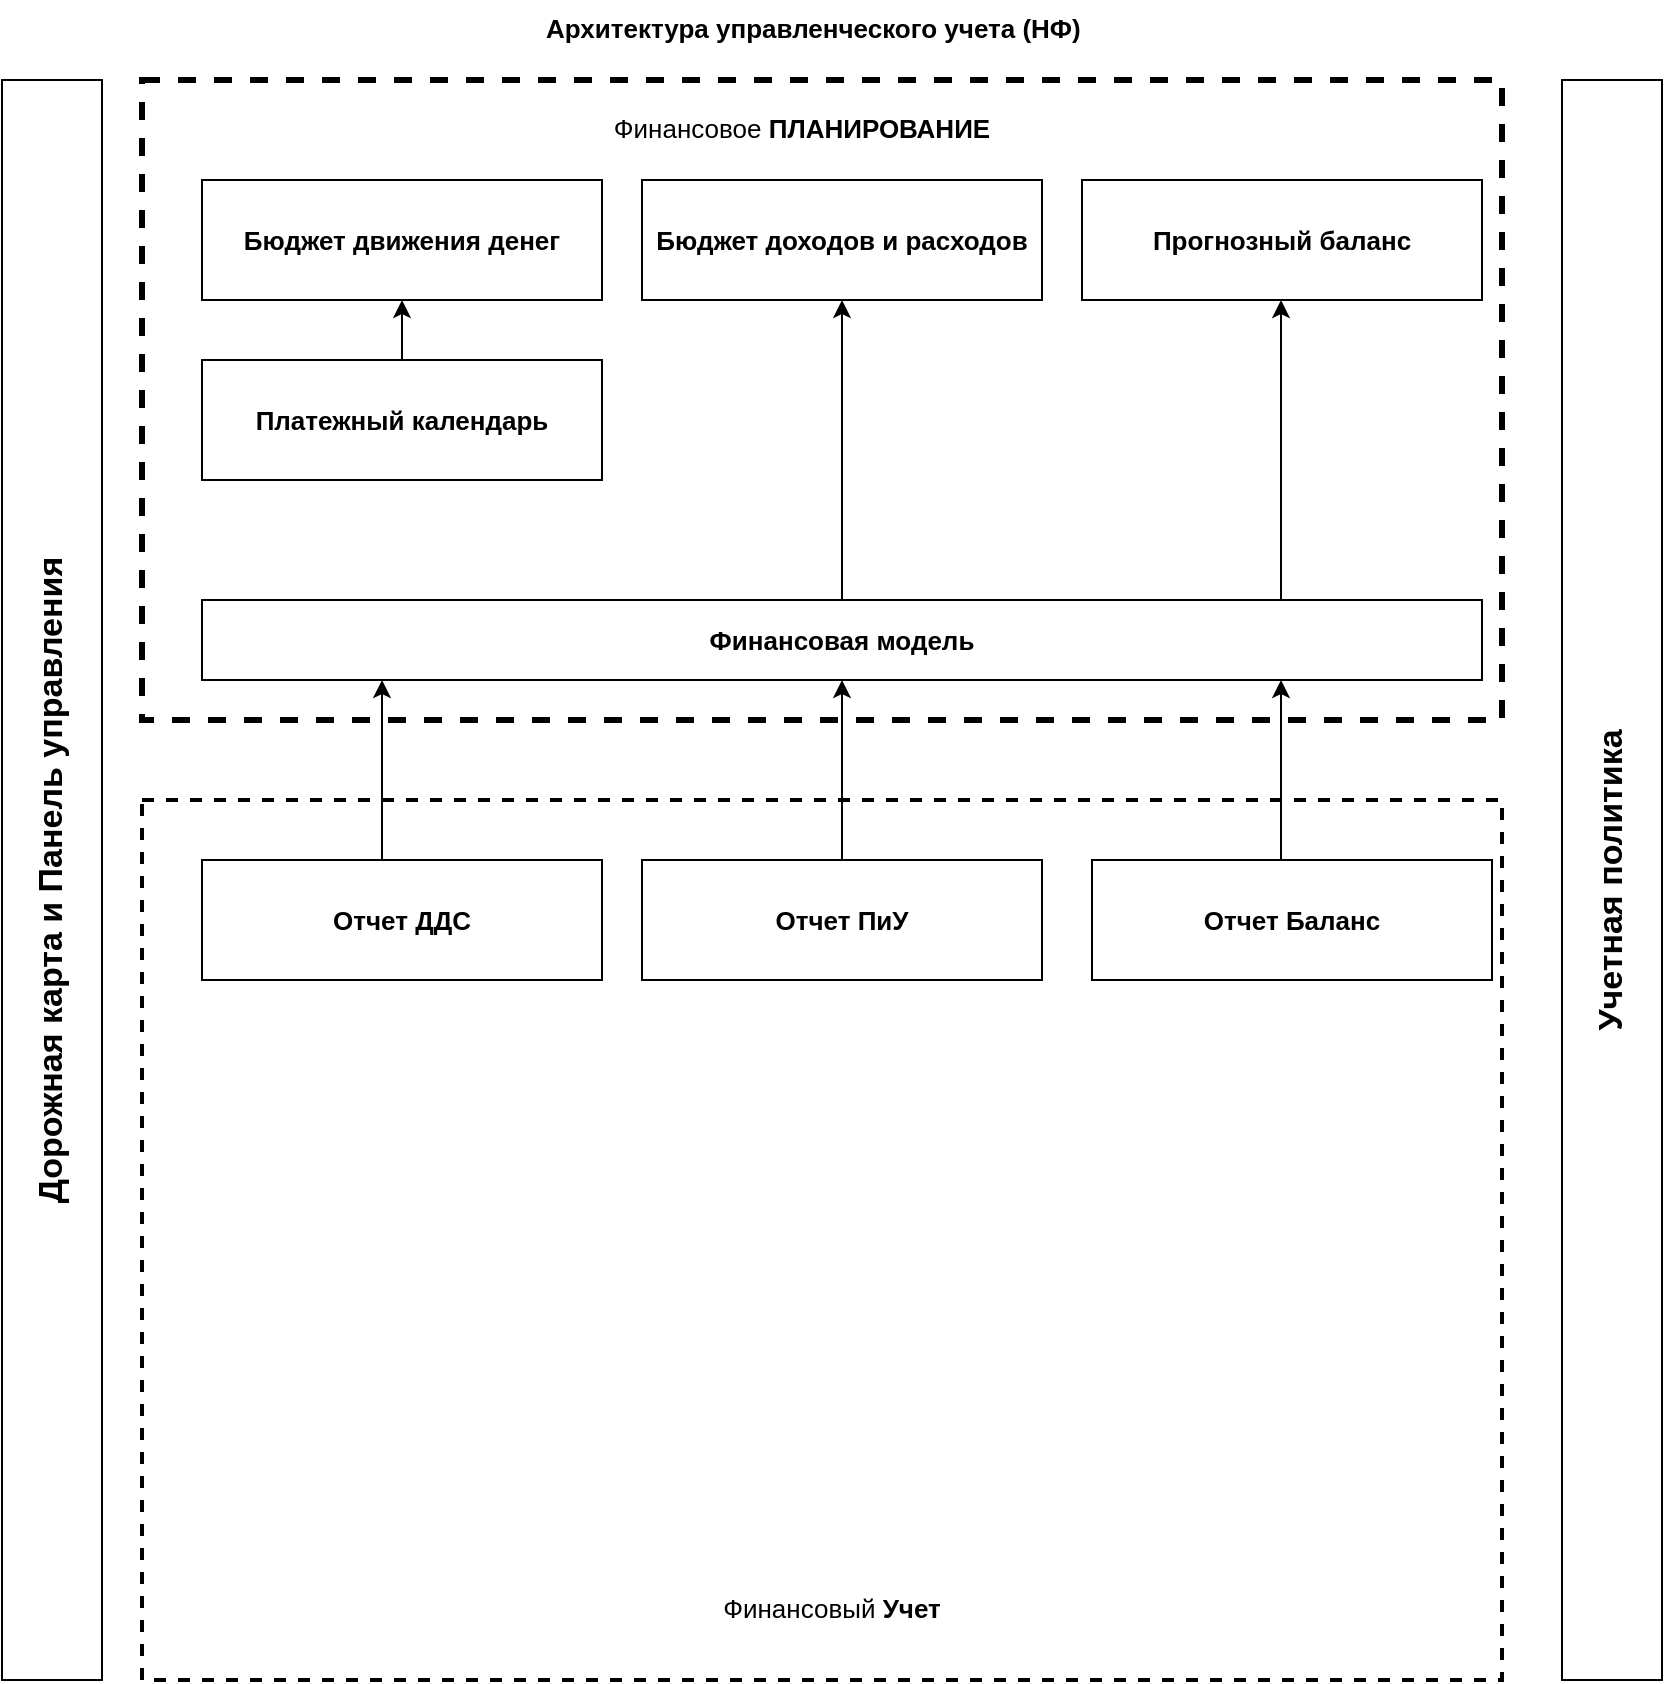 <mxfile version="20.6.0" type="github">
  <diagram name="Page-1" id="2a216829-ef6e-dabb-86c1-c78162f3ba2b">
    <mxGraphModel dx="1422" dy="762" grid="1" gridSize="10" guides="1" tooltips="1" connect="1" arrows="1" fold="1" page="1" pageScale="1" pageWidth="850" pageHeight="1100" background="none" math="0" shadow="0">
      <root>
        <mxCell id="0" />
        <mxCell id="1" parent="0" />
        <mxCell id="F8R7WLM5kxrZGCUdwMtY-9" value="&lt;span style=&quot;color: rgb(0, 0, 0); font-family: Helvetica; font-size: 13px; font-style: normal; font-variant-ligatures: normal; font-variant-caps: normal; letter-spacing: normal; orphans: 2; text-align: center; text-indent: 0px; text-transform: none; widows: 2; word-spacing: 0px; -webkit-text-stroke-width: 0px; background-color: rgb(255, 255, 255); text-decoration-thickness: initial; text-decoration-style: initial; text-decoration-color: initial; float: none; display: inline !important;&quot;&gt;Архитектура управленческого учета (НФ)&lt;/span&gt;" style="text;whiteSpace=wrap;html=1;fontStyle=1;fontSize=13;" vertex="1" parent="1">
          <mxGeometry x="280" width="310" height="40" as="geometry" />
        </mxCell>
        <mxCell id="F8R7WLM5kxrZGCUdwMtY-11" value="" style="rounded=0;whiteSpace=wrap;html=1;labelBackgroundColor=default;dashed=1;strokeWidth=3;" vertex="1" parent="1">
          <mxGeometry x="80" y="40" width="680" height="320" as="geometry" />
        </mxCell>
        <mxCell id="F8R7WLM5kxrZGCUdwMtY-12" value="&lt;span style=&quot;color: rgb(0, 0, 0); font-family: Helvetica; font-size: 13px; font-style: normal; font-variant-ligatures: normal; font-variant-caps: normal; letter-spacing: normal; orphans: 2; text-indent: 0px; text-transform: none; widows: 2; word-spacing: 0px; -webkit-text-stroke-width: 0px; background-color: rgb(255, 255, 255); text-decoration-thickness: initial; text-decoration-style: initial; text-decoration-color: initial; float: none; display: inline !important;&quot;&gt;Финансовое &lt;b style=&quot;font-size: 13px;&quot;&gt;ПЛАНИРОВАНИЕ&lt;/b&gt;&lt;/span&gt;" style="text;whiteSpace=wrap;html=1;fontStyle=0;align=center;fontSize=13;" vertex="1" parent="1">
          <mxGeometry x="280" y="50" width="260" height="40" as="geometry" />
        </mxCell>
        <mxCell id="F8R7WLM5kxrZGCUdwMtY-13" value="" style="rounded=0;whiteSpace=wrap;html=1;dashed=1;labelBackgroundColor=default;strokeWidth=2;" vertex="1" parent="1">
          <mxGeometry x="80" y="400" width="680" height="440" as="geometry" />
        </mxCell>
        <mxCell id="F8R7WLM5kxrZGCUdwMtY-14" value="Бюджет движения денег" style="rounded=0;whiteSpace=wrap;html=1;labelBackgroundColor=default;strokeWidth=1;fontSize=13;fontStyle=1" vertex="1" parent="1">
          <mxGeometry x="110" y="90" width="200" height="60" as="geometry" />
        </mxCell>
        <mxCell id="F8R7WLM5kxrZGCUdwMtY-15" value="Бюджет доходов и расходов" style="rounded=0;whiteSpace=wrap;html=1;labelBackgroundColor=default;strokeWidth=1;fontSize=13;fontStyle=1" vertex="1" parent="1">
          <mxGeometry x="330" y="90" width="200" height="60" as="geometry" />
        </mxCell>
        <mxCell id="F8R7WLM5kxrZGCUdwMtY-16" value="Прогнозный баланс" style="rounded=0;whiteSpace=wrap;html=1;labelBackgroundColor=default;strokeWidth=1;fontSize=13;fontStyle=1" vertex="1" parent="1">
          <mxGeometry x="550" y="90" width="200" height="60" as="geometry" />
        </mxCell>
        <mxCell id="F8R7WLM5kxrZGCUdwMtY-18" value="" style="edgeStyle=orthogonalEdgeStyle;rounded=0;orthogonalLoop=1;jettySize=auto;html=1;fontSize=13;" edge="1" parent="1" source="F8R7WLM5kxrZGCUdwMtY-17" target="F8R7WLM5kxrZGCUdwMtY-14">
          <mxGeometry relative="1" as="geometry" />
        </mxCell>
        <mxCell id="F8R7WLM5kxrZGCUdwMtY-17" value="Платежный календарь" style="rounded=0;whiteSpace=wrap;html=1;labelBackgroundColor=default;strokeWidth=1;fontSize=13;fontStyle=1" vertex="1" parent="1">
          <mxGeometry x="110" y="180" width="200" height="60" as="geometry" />
        </mxCell>
        <mxCell id="F8R7WLM5kxrZGCUdwMtY-19" value="Финансовая модель" style="rounded=0;whiteSpace=wrap;html=1;labelBackgroundColor=default;strokeWidth=1;fontSize=13;fontStyle=1" vertex="1" parent="1">
          <mxGeometry x="110" y="300" width="640" height="40" as="geometry" />
        </mxCell>
        <mxCell id="F8R7WLM5kxrZGCUdwMtY-22" value="" style="endArrow=classic;html=1;rounded=0;fontSize=13;entryX=0.5;entryY=1;entryDx=0;entryDy=0;exitX=0.5;exitY=0;exitDx=0;exitDy=0;" edge="1" parent="1" source="F8R7WLM5kxrZGCUdwMtY-19" target="F8R7WLM5kxrZGCUdwMtY-15">
          <mxGeometry width="50" height="50" relative="1" as="geometry">
            <mxPoint x="350" y="290" as="sourcePoint" />
            <mxPoint x="400" y="240" as="targetPoint" />
          </mxGeometry>
        </mxCell>
        <mxCell id="F8R7WLM5kxrZGCUdwMtY-23" value="" style="endArrow=classic;html=1;rounded=0;fontSize=13;entryX=0.5;entryY=1;entryDx=0;entryDy=0;exitX=0.5;exitY=0;exitDx=0;exitDy=0;" edge="1" parent="1">
          <mxGeometry width="50" height="50" relative="1" as="geometry">
            <mxPoint x="649.5" y="300" as="sourcePoint" />
            <mxPoint x="649.5" y="150" as="targetPoint" />
          </mxGeometry>
        </mxCell>
        <mxCell id="F8R7WLM5kxrZGCUdwMtY-24" value="&lt;span style=&quot;color: rgb(0, 0, 0); font-family: Helvetica; font-size: 13px; font-style: normal; font-variant-ligatures: normal; font-variant-caps: normal; letter-spacing: normal; orphans: 2; text-indent: 0px; text-transform: none; widows: 2; word-spacing: 0px; -webkit-text-stroke-width: 0px; background-color: rgb(255, 255, 255); text-decoration-thickness: initial; text-decoration-style: initial; text-decoration-color: initial; float: none; display: inline !important;&quot;&gt;Финансовый&amp;nbsp;&lt;b&gt;Учет&lt;/b&gt;&lt;/span&gt;" style="text;whiteSpace=wrap;html=1;fontStyle=0;align=center;fontSize=13;" vertex="1" parent="1">
          <mxGeometry x="295" y="790" width="260" height="40" as="geometry" />
        </mxCell>
        <mxCell id="F8R7WLM5kxrZGCUdwMtY-25" value="Дорожная карта и Панель управления" style="rounded=0;whiteSpace=wrap;html=1;labelBackgroundColor=default;strokeWidth=1;fontSize=17;horizontal=0;fontStyle=1" vertex="1" parent="1">
          <mxGeometry x="10" y="40" width="50" height="800" as="geometry" />
        </mxCell>
        <mxCell id="F8R7WLM5kxrZGCUdwMtY-26" value="Учетная политика" style="rounded=0;whiteSpace=wrap;html=1;labelBackgroundColor=default;strokeWidth=1;fontSize=17;horizontal=0;fontStyle=1" vertex="1" parent="1">
          <mxGeometry x="790" y="40" width="50" height="800" as="geometry" />
        </mxCell>
        <mxCell id="F8R7WLM5kxrZGCUdwMtY-27" value="Отчет ДДС" style="rounded=0;whiteSpace=wrap;html=1;labelBackgroundColor=default;strokeWidth=1;fontSize=13;fontStyle=1" vertex="1" parent="1">
          <mxGeometry x="110" y="430" width="200" height="60" as="geometry" />
        </mxCell>
        <mxCell id="F8R7WLM5kxrZGCUdwMtY-30" value="" style="edgeStyle=orthogonalEdgeStyle;rounded=0;orthogonalLoop=1;jettySize=auto;html=1;fontSize=17;" edge="1" parent="1" source="F8R7WLM5kxrZGCUdwMtY-28" target="F8R7WLM5kxrZGCUdwMtY-19">
          <mxGeometry relative="1" as="geometry" />
        </mxCell>
        <mxCell id="F8R7WLM5kxrZGCUdwMtY-28" value="Отчет ПиУ" style="rounded=0;whiteSpace=wrap;html=1;labelBackgroundColor=default;strokeWidth=1;fontSize=13;fontStyle=1" vertex="1" parent="1">
          <mxGeometry x="330" y="430" width="200" height="60" as="geometry" />
        </mxCell>
        <mxCell id="F8R7WLM5kxrZGCUdwMtY-29" value="Отчет Баланс" style="rounded=0;whiteSpace=wrap;html=1;labelBackgroundColor=default;strokeWidth=1;fontSize=13;fontStyle=1" vertex="1" parent="1">
          <mxGeometry x="555" y="430" width="200" height="60" as="geometry" />
        </mxCell>
        <mxCell id="F8R7WLM5kxrZGCUdwMtY-32" value="" style="edgeStyle=orthogonalEdgeStyle;rounded=0;orthogonalLoop=1;jettySize=auto;html=1;fontSize=17;" edge="1" parent="1">
          <mxGeometry relative="1" as="geometry">
            <mxPoint x="649.5" y="430" as="sourcePoint" />
            <mxPoint x="649.5" y="340" as="targetPoint" />
          </mxGeometry>
        </mxCell>
        <mxCell id="F8R7WLM5kxrZGCUdwMtY-33" value="" style="edgeStyle=orthogonalEdgeStyle;rounded=0;orthogonalLoop=1;jettySize=auto;html=1;fontSize=17;" edge="1" parent="1">
          <mxGeometry relative="1" as="geometry">
            <mxPoint x="200" y="430" as="sourcePoint" />
            <mxPoint x="200" y="340" as="targetPoint" />
          </mxGeometry>
        </mxCell>
      </root>
    </mxGraphModel>
  </diagram>
</mxfile>
